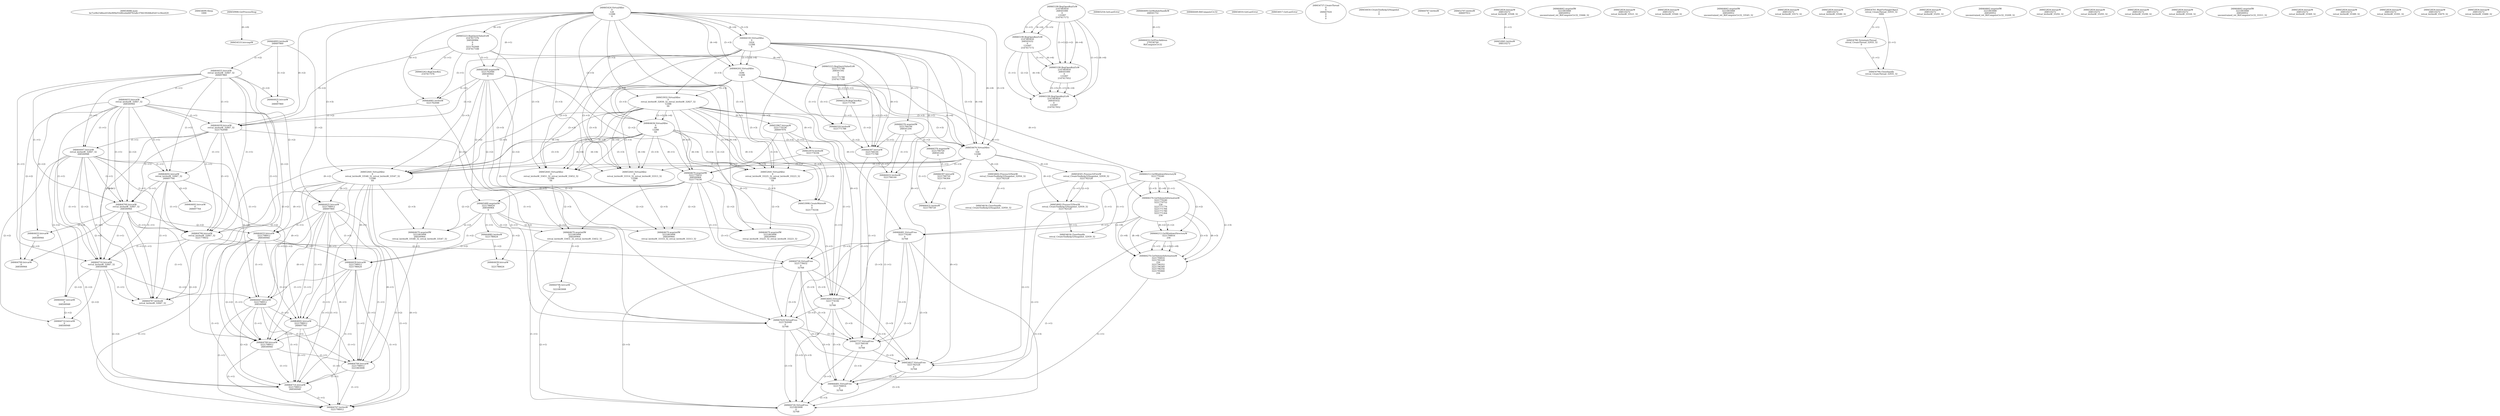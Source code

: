 // Global SCDG with merge call
digraph {
	0 [label="268454688.main
be7ce0b23d6ee4326e909ef32d0ceda66f762a8c37fd239268e45d11e36ee620"]
	1 [label="268454699.Sleep
1000"]
	2 [label="268450908.GetProcessHeap
"]
	3 [label="268465424.VirtualAlloc
0
128
12288
4"]
	4 [label="268465190.RegOpenKeyExW
2147483650
268501000
0
131097
2147417172"]
	5 [label="268465223.RegQueryValueExW
2147417376
268500984
0
0
3221762048
2147417188"]
	3 -> 5 [label="(0-->5)"]
	6 [label="268465254.GetLastError
"]
	7 [label="268465263.RegCloseKey
2147417376"]
	5 -> 7 [label="(1-->1)"]
	8 [label="268465489.wsprintfW
3221762048
268500964
0"]
	3 -> 8 [label="(0-->1)"]
	5 -> 8 [label="(5-->1)"]
	9 [label="268466183.VirtualAlloc
0
1024
12288
4"]
	3 -> 9 [label="(3-->3)"]
	3 -> 9 [label="(4-->4)"]
	10 [label="268466202.VirtualAlloc
0
3596
12288
4"]
	3 -> 10 [label="(3-->3)"]
	9 -> 10 [label="(3-->3)"]
	3 -> 10 [label="(4-->4)"]
	9 -> 10 [label="(4-->4)"]
	11 [label="268466212.GetWindowsDirectoryW
3221770240
256"]
	10 -> 11 [label="(0-->1)"]
	12 [label="268466270.GetVolumeInformationW
3221770240
3221770752
256
3221771776
3221771784
3221771780
3221771264
256"]
	10 -> 12 [label="(0-->1)"]
	11 -> 12 [label="(1-->1)"]
	11 -> 12 [label="(2-->3)"]
	11 -> 12 [label="(2-->8)"]
	13 [label="268465190.RegOpenKeyExW
2147483650
268501632
0
131097
2147417172"]
	4 -> 13 [label="(1-->1)"]
	4 -> 13 [label="(4-->4)"]
	4 -> 13 [label="(5-->5)"]
	14 [label="268465223.RegQueryValueExW
3221771788
268501592
0
0
3221771788
2147417188"]
	5 -> 14 [label="(6-->6)"]
	15 [label="268465239.RegCloseKey
3221771788"]
	14 -> 15 [label="(1-->1)"]
	14 -> 15 [label="(5-->1)"]
	16 [label="268466320.lstrlenW
3221771788"]
	14 -> 16 [label="(1-->1)"]
	14 -> 16 [label="(5-->1)"]
	15 -> 16 [label="(1-->1)"]
	17 [label="268466376.wsprintfW
3221766144
268501204
0"]
	9 -> 17 [label="(0-->1)"]
	18 [label="268466397.lstrcatW
3221766144
3221771788"]
	9 -> 18 [label="(0-->1)"]
	17 -> 18 [label="(1-->1)"]
	14 -> 18 [label="(1-->2)"]
	14 -> 18 [label="(5-->2)"]
	15 -> 18 [label="(1-->2)"]
	16 -> 18 [label="(1-->2)"]
	19 [label="268466409.GetModuleHandleW
268501752"]
	20 [label="268466416.GetProcAddress
270536744
RtlComputeCrc32"]
	19 -> 20 [label="(0-->1)"]
	21 [label="268466432.lstrlenW
3221766144"]
	9 -> 21 [label="(0-->1)"]
	17 -> 21 [label="(1-->1)"]
	18 -> 21 [label="(1-->1)"]
	22 [label="268466449.RtlComputeCrc32
"]
	23 [label="268466481.VirtualFree
3221770240
0
32768"]
	10 -> 23 [label="(0-->1)"]
	11 -> 23 [label="(1-->1)"]
	12 -> 23 [label="(1-->1)"]
	24 [label="268464882.lstrlenW
3221762048"]
	3 -> 24 [label="(0-->1)"]
	5 -> 24 [label="(5-->1)"]
	8 -> 24 [label="(1-->1)"]
	25 [label="268464893.lstrlenW
268497860"]
	26 [label="268453932.VirtualAlloc
0
retval_lstrlenW_32830_32_retval_lstrlenW_32827_32
12288
64"]
	3 -> 26 [label="(3-->3)"]
	9 -> 26 [label="(3-->3)"]
	10 -> 26 [label="(3-->3)"]
	27 [label="268453967.lstrcpyW
3221774336
268497976"]
	26 -> 27 [label="(0-->1)"]
	28 [label="268453974.lstrlenW
3221774336"]
	26 -> 28 [label="(0-->1)"]
	27 -> 28 [label="(1-->1)"]
	29 [label="268464425.lstrcatW
retval_lstrlenW_32847_32
268497860"]
	25 -> 29 [label="(1-->2)"]
	30 [label="268464433.lstrcatW
retval_lstrlenW_32847_32
268500944"]
	29 -> 30 [label="(1-->1)"]
	31 [label="268464439.lstrcatW
retval_lstrlenW_32847_32
3221762048"]
	29 -> 31 [label="(1-->1)"]
	30 -> 31 [label="(1-->1)"]
	3 -> 31 [label="(0-->2)"]
	5 -> 31 [label="(5-->2)"]
	8 -> 31 [label="(1-->2)"]
	24 -> 31 [label="(1-->2)"]
	32 [label="268464447.lstrcatW
retval_lstrlenW_32847_32
268500948"]
	29 -> 32 [label="(1-->1)"]
	30 -> 32 [label="(1-->1)"]
	31 -> 32 [label="(1-->1)"]
	33 [label="268464636.VirtualAlloc
0
66
12288
64"]
	3 -> 33 [label="(3-->3)"]
	9 -> 33 [label="(3-->3)"]
	10 -> 33 [label="(3-->3)"]
	26 -> 33 [label="(3-->3)"]
	26 -> 33 [label="(4-->4)"]
	34 [label="268464679.wsprintfW
3221778432
268500964
3221774336"]
	33 -> 34 [label="(0-->1)"]
	8 -> 34 [label="(2-->2)"]
	26 -> 34 [label="(0-->3)"]
	27 -> 34 [label="(1-->3)"]
	28 -> 34 [label="(1-->3)"]
	35 [label="268464692.lstrcatW
retval_lstrlenW_32847_32
268497764"]
	29 -> 35 [label="(1-->1)"]
	30 -> 35 [label="(1-->1)"]
	31 -> 35 [label="(1-->1)"]
	32 -> 35 [label="(1-->1)"]
	36 [label="268464700.lstrcatW
retval_lstrlenW_32847_32
268500944"]
	29 -> 36 [label="(1-->1)"]
	30 -> 36 [label="(1-->1)"]
	31 -> 36 [label="(1-->1)"]
	32 -> 36 [label="(1-->1)"]
	35 -> 36 [label="(1-->1)"]
	30 -> 36 [label="(2-->2)"]
	37 [label="268464706.lstrcatW
retval_lstrlenW_32847_32
3221778432"]
	29 -> 37 [label="(1-->1)"]
	30 -> 37 [label="(1-->1)"]
	31 -> 37 [label="(1-->1)"]
	32 -> 37 [label="(1-->1)"]
	35 -> 37 [label="(1-->1)"]
	36 -> 37 [label="(1-->1)"]
	33 -> 37 [label="(0-->2)"]
	34 -> 37 [label="(1-->2)"]
	38 [label="268464714.lstrcatW
retval_lstrlenW_32847_32
268500948"]
	29 -> 38 [label="(1-->1)"]
	30 -> 38 [label="(1-->1)"]
	31 -> 38 [label="(1-->1)"]
	32 -> 38 [label="(1-->1)"]
	35 -> 38 [label="(1-->1)"]
	36 -> 38 [label="(1-->1)"]
	37 -> 38 [label="(1-->1)"]
	32 -> 38 [label="(2-->2)"]
	39 [label="268464726.VirtualFree
3221778432
0
32768"]
	33 -> 39 [label="(0-->1)"]
	34 -> 39 [label="(1-->1)"]
	37 -> 39 [label="(2-->1)"]
	23 -> 39 [label="(3-->3)"]
	40 [label="268464767.lstrlenW
retval_lstrlenW_32847_32"]
	29 -> 40 [label="(1-->1)"]
	30 -> 40 [label="(1-->1)"]
	31 -> 40 [label="(1-->1)"]
	32 -> 40 [label="(1-->1)"]
	35 -> 40 [label="(1-->1)"]
	36 -> 40 [label="(1-->1)"]
	37 -> 40 [label="(1-->1)"]
	38 -> 40 [label="(1-->1)"]
	41 [label="268453998.CreateMutexW
0
0
3221774336"]
	26 -> 41 [label="(0-->3)"]
	27 -> 41 [label="(1-->3)"]
	28 -> 41 [label="(1-->3)"]
	34 -> 41 [label="(3-->3)"]
	42 [label="268454010.GetLastError
"]
	43 [label="268454017.GetLastError
"]
	44 [label="268454043.VirtualFree
3221774336
0
32768"]
	26 -> 44 [label="(0-->1)"]
	27 -> 44 [label="(1-->1)"]
	28 -> 44 [label="(1-->1)"]
	34 -> 44 [label="(3-->1)"]
	41 -> 44 [label="(3-->1)"]
	23 -> 44 [label="(3-->3)"]
	39 -> 44 [label="(3-->3)"]
	45 [label="268467629.VirtualFree
3221762048
0
32768"]
	3 -> 45 [label="(0-->1)"]
	5 -> 45 [label="(5-->1)"]
	8 -> 45 [label="(1-->1)"]
	24 -> 45 [label="(1-->1)"]
	31 -> 45 [label="(2-->1)"]
	23 -> 45 [label="(3-->3)"]
	39 -> 45 [label="(3-->3)"]
	44 -> 45 [label="(3-->3)"]
	46 [label="268467737.VirtualFree
3221766144
0
32768"]
	9 -> 46 [label="(0-->1)"]
	17 -> 46 [label="(1-->1)"]
	18 -> 46 [label="(1-->1)"]
	21 -> 46 [label="(1-->1)"]
	23 -> 46 [label="(3-->3)"]
	39 -> 46 [label="(3-->3)"]
	44 -> 46 [label="(3-->3)"]
	45 -> 46 [label="(3-->3)"]
	47 [label="268454737.CreateThread
0
0
268447024
0
0
0"]
	48 [label="268454450.CreateToolhelp32Snapshot
2
0"]
	49 [label="268454476.VirtualAlloc
0
556
12288
4"]
	3 -> 49 [label="(3-->3)"]
	9 -> 49 [label="(3-->3)"]
	10 -> 49 [label="(3-->3)"]
	26 -> 49 [label="(3-->3)"]
	33 -> 49 [label="(3-->3)"]
	3 -> 49 [label="(4-->4)"]
	9 -> 49 [label="(4-->4)"]
	10 -> 49 [label="(4-->4)"]
	50 [label="268454501.Process32FirstW
retval_CreateToolhelp32Snapshot_32939_32
3221782528"]
	49 -> 50 [label="(0-->2)"]
	51 [label="268454533.lstrcmpiW
"]
	2 -> 51 [label="(0-->0)"]
	52 [label="268454602.Process32NextW
retval_CreateToolhelp32Snapshot_32939_32
3221782528"]
	50 -> 52 [label="(1-->1)"]
	49 -> 52 [label="(0-->2)"]
	50 -> 52 [label="(2-->2)"]
	53 [label="268454627.VirtualFree
3221782528
0
32768"]
	49 -> 53 [label="(0-->1)"]
	50 -> 53 [label="(2-->1)"]
	52 -> 53 [label="(2-->1)"]
	23 -> 53 [label="(3-->3)"]
	39 -> 53 [label="(3-->3)"]
	44 -> 53 [label="(3-->3)"]
	45 -> 53 [label="(3-->3)"]
	46 -> 53 [label="(3-->3)"]
	54 [label="268454634.CloseHandle
retval_CreateToolhelp32Snapshot_32939_32"]
	50 -> 54 [label="(1-->1)"]
	52 -> 54 [label="(1-->1)"]
	55 [label="268465190.RegOpenKeyExW
2147483650
268501000
0
131097
2147417052"]
	4 -> 55 [label="(1-->1)"]
	13 -> 55 [label="(1-->1)"]
	4 -> 55 [label="(2-->2)"]
	4 -> 55 [label="(4-->4)"]
	13 -> 55 [label="(4-->4)"]
	56 [label="268465489.wsprintfW
3221786624
268500964
0"]
	8 -> 56 [label="(2-->2)"]
	34 -> 56 [label="(2-->2)"]
	57 [label="268466212.GetWindowsDirectoryW
3221794816
256"]
	11 -> 57 [label="(2-->2)"]
	12 -> 57 [label="(3-->2)"]
	12 -> 57 [label="(8-->2)"]
	58 [label="268466270.GetVolumeInformationW
3221794816
3221795328
256
3221796352
3221796360
3221796356
3221795840
256"]
	57 -> 58 [label="(1-->1)"]
	11 -> 58 [label="(2-->3)"]
	12 -> 58 [label="(3-->3)"]
	12 -> 58 [label="(8-->3)"]
	57 -> 58 [label="(2-->3)"]
	11 -> 58 [label="(2-->8)"]
	12 -> 58 [label="(3-->8)"]
	12 -> 58 [label="(8-->8)"]
	57 -> 58 [label="(2-->8)"]
	59 [label="268465190.RegOpenKeyExW
2147483650
268501632
0
131097
2147417052"]
	4 -> 59 [label="(1-->1)"]
	13 -> 59 [label="(1-->1)"]
	55 -> 59 [label="(1-->1)"]
	13 -> 59 [label="(2-->2)"]
	4 -> 59 [label="(4-->4)"]
	13 -> 59 [label="(4-->4)"]
	55 -> 59 [label="(4-->4)"]
	55 -> 59 [label="(5-->5)"]
	60 [label="268466376.wsprintfW
3221790720
268501204
0"]
	17 -> 60 [label="(2-->2)"]
	61 [label="268466397.lstrcatW
3221790720
3221796364"]
	60 -> 61 [label="(1-->1)"]
	62 [label="268466432.lstrlenW
3221790720"]
	60 -> 62 [label="(1-->1)"]
	61 -> 62 [label="(1-->1)"]
	63 [label="268466481.VirtualFree
3221794816
0
32768"]
	57 -> 63 [label="(1-->1)"]
	58 -> 63 [label="(1-->1)"]
	23 -> 63 [label="(3-->3)"]
	39 -> 63 [label="(3-->3)"]
	44 -> 63 [label="(3-->3)"]
	45 -> 63 [label="(3-->3)"]
	46 -> 63 [label="(3-->3)"]
	53 -> 63 [label="(3-->3)"]
	64 [label="268464882.lstrlenW
3221786624"]
	56 -> 64 [label="(1-->1)"]
	65 [label="268452641.VirtualAlloc
0
retval_lstrlenW_33451_32_retval_lstrlenW_33452_32
12288
64"]
	3 -> 65 [label="(3-->3)"]
	9 -> 65 [label="(3-->3)"]
	10 -> 65 [label="(3-->3)"]
	26 -> 65 [label="(3-->3)"]
	33 -> 65 [label="(3-->3)"]
	49 -> 65 [label="(3-->3)"]
	26 -> 65 [label="(4-->4)"]
	33 -> 65 [label="(4-->4)"]
	66 [label="268464425.lstrcatW
0
268497860"]
	25 -> 66 [label="(1-->2)"]
	29 -> 66 [label="(2-->2)"]
	67 [label="268464433.lstrcatW
0
268500944"]
	30 -> 67 [label="(2-->2)"]
	36 -> 67 [label="(2-->2)"]
	68 [label="268464439.lstrcatW
0
3221786624"]
	56 -> 68 [label="(1-->2)"]
	64 -> 68 [label="(1-->2)"]
	69 [label="268464447.lstrcatW
0
268500948"]
	32 -> 69 [label="(2-->2)"]
	38 -> 69 [label="(2-->2)"]
	70 [label="268464679.wsprintfW
3221803008
268500964
retval_lstrlenW_33451_32_retval_lstrlenW_33452_32"]
	8 -> 70 [label="(2-->2)"]
	34 -> 70 [label="(2-->2)"]
	56 -> 70 [label="(2-->2)"]
	65 -> 70 [label="(2-->3)"]
	71 [label="268464692.lstrcatW
0
268497764"]
	35 -> 71 [label="(2-->2)"]
	72 [label="268464700.lstrcatW
0
268500944"]
	30 -> 72 [label="(2-->2)"]
	36 -> 72 [label="(2-->2)"]
	67 -> 72 [label="(2-->2)"]
	73 [label="268464706.lstrcatW
0
3221803008"]
	70 -> 73 [label="(1-->2)"]
	74 [label="268464714.lstrcatW
0
268500948"]
	32 -> 74 [label="(2-->2)"]
	38 -> 74 [label="(2-->2)"]
	69 -> 74 [label="(2-->2)"]
	75 [label="268464726.VirtualFree
3221803008
0
32768"]
	70 -> 75 [label="(1-->1)"]
	73 -> 75 [label="(2-->1)"]
	23 -> 75 [label="(3-->3)"]
	39 -> 75 [label="(3-->3)"]
	44 -> 75 [label="(3-->3)"]
	45 -> 75 [label="(3-->3)"]
	46 -> 75 [label="(3-->3)"]
	53 -> 75 [label="(3-->3)"]
	63 -> 75 [label="(3-->3)"]
	76 [label="268464767.lstrlenW
0"]
	77 [label="268452707.lstrlenW
268497912"]
	78 [label="268452834.lstrcpyW
268510272
retval_lstrlenW_33508_32"]
	79 [label="268452841.lstrlenW
268510272"]
	78 -> 79 [label="(1-->1)"]
	80 [label="268464662.wsprintfW
3221803008
268500952
unconstrained_ret_RtlComputeCrc32_33446_32"]
	81 [label="268452834.lstrcpyW
268510272
retval_lstrlenW_33521_32"]
	82 [label="268452641.VirtualAlloc
0
retval_lstrlenW_33548_32_retval_lstrlenW_33547_32
12288
64"]
	3 -> 82 [label="(3-->3)"]
	9 -> 82 [label="(3-->3)"]
	10 -> 82 [label="(3-->3)"]
	26 -> 82 [label="(3-->3)"]
	33 -> 82 [label="(3-->3)"]
	49 -> 82 [label="(3-->3)"]
	26 -> 82 [label="(4-->4)"]
	33 -> 82 [label="(4-->4)"]
	83 [label="268464425.lstrcatW
3221798912
268497860"]
	82 -> 83 [label="(0-->1)"]
	25 -> 83 [label="(1-->2)"]
	29 -> 83 [label="(2-->2)"]
	84 [label="268464433.lstrcatW
3221798912
268500944"]
	82 -> 84 [label="(0-->1)"]
	83 -> 84 [label="(1-->1)"]
	30 -> 84 [label="(2-->2)"]
	36 -> 84 [label="(2-->2)"]
	85 [label="268464439.lstrcatW
3221798912
3221786624"]
	82 -> 85 [label="(0-->1)"]
	83 -> 85 [label="(1-->1)"]
	84 -> 85 [label="(1-->1)"]
	56 -> 85 [label="(1-->2)"]
	64 -> 85 [label="(1-->2)"]
	86 [label="268464447.lstrcatW
3221798912
268500948"]
	82 -> 86 [label="(0-->1)"]
	83 -> 86 [label="(1-->1)"]
	84 -> 86 [label="(1-->1)"]
	85 -> 86 [label="(1-->1)"]
	32 -> 86 [label="(2-->2)"]
	38 -> 86 [label="(2-->2)"]
	87 [label="268464679.wsprintfW
3221803008
268500964
retval_lstrlenW_33548_32_retval_lstrlenW_33547_32"]
	8 -> 87 [label="(2-->2)"]
	34 -> 87 [label="(2-->2)"]
	56 -> 87 [label="(2-->2)"]
	82 -> 87 [label="(2-->3)"]
	88 [label="268464692.lstrcatW
3221798912
268497764"]
	82 -> 88 [label="(0-->1)"]
	83 -> 88 [label="(1-->1)"]
	84 -> 88 [label="(1-->1)"]
	85 -> 88 [label="(1-->1)"]
	86 -> 88 [label="(1-->1)"]
	35 -> 88 [label="(2-->2)"]
	89 [label="268464700.lstrcatW
3221798912
268500944"]
	82 -> 89 [label="(0-->1)"]
	83 -> 89 [label="(1-->1)"]
	84 -> 89 [label="(1-->1)"]
	85 -> 89 [label="(1-->1)"]
	86 -> 89 [label="(1-->1)"]
	88 -> 89 [label="(1-->1)"]
	30 -> 89 [label="(2-->2)"]
	36 -> 89 [label="(2-->2)"]
	84 -> 89 [label="(2-->2)"]
	90 [label="268464706.lstrcatW
3221798912
3221803008"]
	82 -> 90 [label="(0-->1)"]
	83 -> 90 [label="(1-->1)"]
	84 -> 90 [label="(1-->1)"]
	85 -> 90 [label="(1-->1)"]
	86 -> 90 [label="(1-->1)"]
	88 -> 90 [label="(1-->1)"]
	89 -> 90 [label="(1-->1)"]
	87 -> 90 [label="(1-->2)"]
	91 [label="268464714.lstrcatW
3221798912
268500948"]
	82 -> 91 [label="(0-->1)"]
	83 -> 91 [label="(1-->1)"]
	84 -> 91 [label="(1-->1)"]
	85 -> 91 [label="(1-->1)"]
	86 -> 91 [label="(1-->1)"]
	88 -> 91 [label="(1-->1)"]
	89 -> 91 [label="(1-->1)"]
	90 -> 91 [label="(1-->1)"]
	32 -> 91 [label="(2-->2)"]
	38 -> 91 [label="(2-->2)"]
	86 -> 91 [label="(2-->2)"]
	92 [label="268464767.lstrlenW
3221798912"]
	82 -> 92 [label="(0-->1)"]
	83 -> 92 [label="(1-->1)"]
	84 -> 92 [label="(1-->1)"]
	85 -> 92 [label="(1-->1)"]
	86 -> 92 [label="(1-->1)"]
	88 -> 92 [label="(1-->1)"]
	89 -> 92 [label="(1-->1)"]
	90 -> 92 [label="(1-->1)"]
	91 -> 92 [label="(1-->1)"]
	93 [label="268452834.lstrcpyW
268510272
retval_lstrlenW_33560_32"]
	94 [label="268464662.wsprintfW
3221803008
268500952
unconstrained_ret_RtlComputeCrc32_33545_32"]
	95 [label="268452834.lstrcpyW
268510272
retval_lstrlenW_33572_32"]
	96 [label="268452834.lstrcpyW
268510272
retval_lstrlenW_33580_32"]
	97 [label="268454761.WaitForSingleObject
retval_CreateThread_32935_32
5000"]
	98 [label="268454780.TerminateThread
retval_CreateThread_32935_32
0"]
	97 -> 98 [label="(1-->1)"]
	99 [label="268454790.CloseHandle
retval_CreateThread_32935_32"]
	97 -> 99 [label="(1-->1)"]
	98 -> 99 [label="(1-->1)"]
	100 [label="268454602.Process32NextW
retval_CreateToolhelp32Snapshot_32950_32
3221782528"]
	49 -> 100 [label="(0-->2)"]
	101 [label="268454634.CloseHandle
retval_CreateToolhelp32Snapshot_32950_32"]
	100 -> 101 [label="(1-->1)"]
	102 [label="268452641.VirtualAlloc
0
retval_lstrlenW_33225_32_retval_lstrlenW_33223_32
12288
64"]
	3 -> 102 [label="(3-->3)"]
	9 -> 102 [label="(3-->3)"]
	10 -> 102 [label="(3-->3)"]
	26 -> 102 [label="(3-->3)"]
	33 -> 102 [label="(3-->3)"]
	49 -> 102 [label="(3-->3)"]
	26 -> 102 [label="(4-->4)"]
	33 -> 102 [label="(4-->4)"]
	103 [label="268464679.wsprintfW
3221803008
268500964
retval_lstrlenW_33225_32_retval_lstrlenW_33223_32"]
	8 -> 103 [label="(2-->2)"]
	34 -> 103 [label="(2-->2)"]
	56 -> 103 [label="(2-->2)"]
	102 -> 103 [label="(2-->3)"]
	104 [label="268452834.lstrcpyW
268510272
retval_lstrlenW_33291_32"]
	105 [label="268464662.wsprintfW
3221803008
268500952
unconstrained_ret_RtlComputeCrc32_33209_32"]
	106 [label="268452834.lstrcpyW
268510272
retval_lstrlenW_33292_32"]
	107 [label="268452834.lstrcpyW
268510272
retval_lstrlenW_33293_32"]
	108 [label="268452834.lstrcpyW
268510272
retval_lstrlenW_33290_32"]
	109 [label="268452641.VirtualAlloc
0
retval_lstrlenW_33314_32_retval_lstrlenW_33313_32
12288
64"]
	3 -> 109 [label="(3-->3)"]
	9 -> 109 [label="(3-->3)"]
	10 -> 109 [label="(3-->3)"]
	26 -> 109 [label="(3-->3)"]
	33 -> 109 [label="(3-->3)"]
	49 -> 109 [label="(3-->3)"]
	26 -> 109 [label="(4-->4)"]
	33 -> 109 [label="(4-->4)"]
	110 [label="268464679.wsprintfW
3221803008
268500964
retval_lstrlenW_33314_32_retval_lstrlenW_33313_32"]
	8 -> 110 [label="(2-->2)"]
	34 -> 110 [label="(2-->2)"]
	56 -> 110 [label="(2-->2)"]
	109 -> 110 [label="(2-->3)"]
	111 [label="268452834.lstrcpyW
268510272
retval_lstrlenW_33326_32"]
	112 [label="268464662.wsprintfW
3221803008
268500952
unconstrained_ret_RtlComputeCrc32_33311_32"]
	113 [label="268452834.lstrcpyW
268510272
retval_lstrlenW_33369_32"]
	114 [label="268452834.lstrcpyW
268510272
retval_lstrlenW_33389_32"]
	115 [label="268452834.lstrcpyW
268510272
retval_lstrlenW_33391_32"]
	116 [label="268452834.lstrcpyW
268510272
retval_lstrlenW_33479_32"]
	117 [label="268452834.lstrcpyW
268510272
retval_lstrlenW_33480_32"]
}

